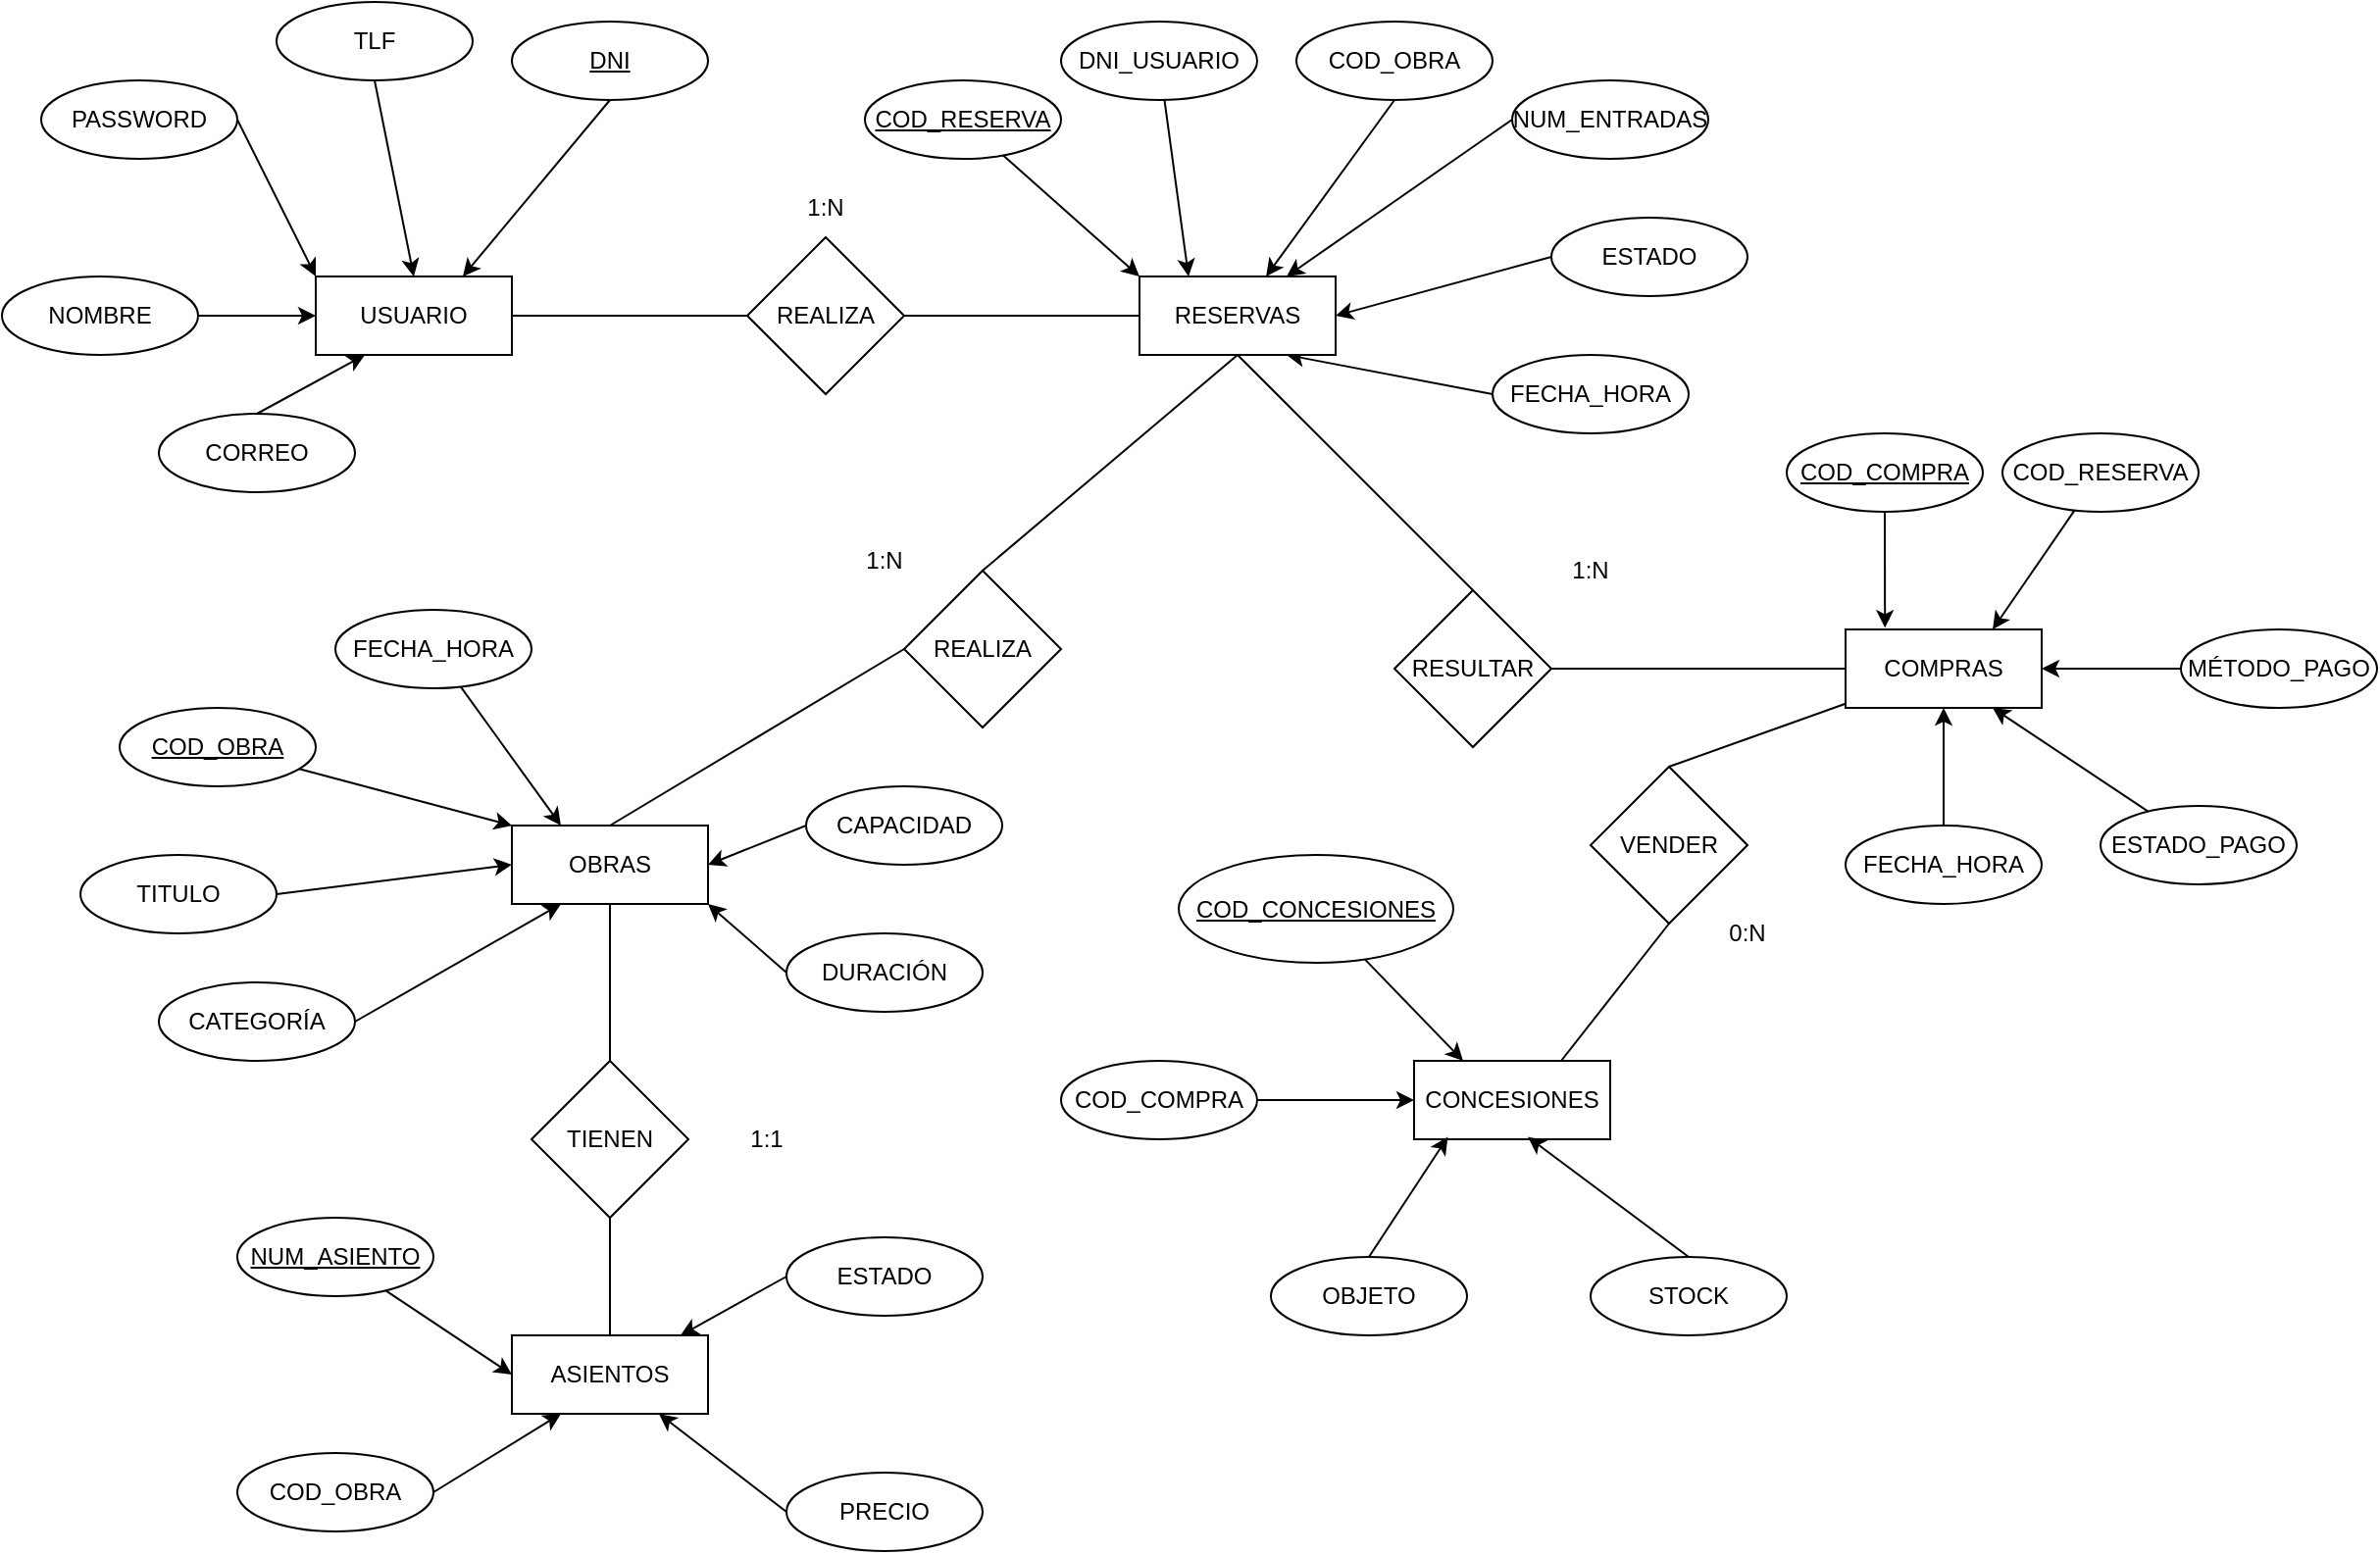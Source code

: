 <mxfile version="24.4.0" type="google">
  <diagram name="Página-1" id="Wnpem4A-5WOMkzMlm0Uo">
    <mxGraphModel grid="1" page="1" gridSize="10" guides="1" tooltips="1" connect="1" arrows="1" fold="1" pageScale="1" pageWidth="827" pageHeight="1169" math="0" shadow="0">
      <root>
        <mxCell id="0" />
        <mxCell id="1" parent="0" />
        <mxCell id="9pUjiVVseLX1cFpZq9NF-17" value="REALIZA" style="rhombus;whiteSpace=wrap;html=1;" vertex="1" parent="1">
          <mxGeometry x="460" y="220" width="80" height="80" as="geometry" />
        </mxCell>
        <mxCell id="9pUjiVVseLX1cFpZq9NF-18" value="RESULTAR" style="rhombus;whiteSpace=wrap;html=1;" vertex="1" parent="1">
          <mxGeometry x="790" y="400" width="80" height="80" as="geometry" />
        </mxCell>
        <mxCell id="9pUjiVVseLX1cFpZq9NF-19" value="" style="endArrow=none;html=1;rounded=0;exitX=1;exitY=0.5;exitDx=0;exitDy=0;entryX=0;entryY=0.5;entryDx=0;entryDy=0;" edge="1" parent="1" target="9pUjiVVseLX1cFpZq9NF-17">
          <mxGeometry width="50" height="50" relative="1" as="geometry">
            <mxPoint x="340" y="260" as="sourcePoint" />
            <mxPoint x="440" y="350" as="targetPoint" />
          </mxGeometry>
        </mxCell>
        <mxCell id="9pUjiVVseLX1cFpZq9NF-20" value="" style="endArrow=none;html=1;rounded=0;exitX=1;exitY=0.5;exitDx=0;exitDy=0;entryX=0;entryY=0.5;entryDx=0;entryDy=0;" edge="1" parent="1" source="9pUjiVVseLX1cFpZq9NF-17">
          <mxGeometry width="50" height="50" relative="1" as="geometry">
            <mxPoint x="350" y="270" as="sourcePoint" />
            <mxPoint x="660" y="260" as="targetPoint" />
          </mxGeometry>
        </mxCell>
        <mxCell id="9pUjiVVseLX1cFpZq9NF-21" value="1:N" style="text;html=1;align=center;verticalAlign=middle;whiteSpace=wrap;rounded=0;" vertex="1" parent="1">
          <mxGeometry x="470" y="190" width="60" height="30" as="geometry" />
        </mxCell>
        <mxCell id="9pUjiVVseLX1cFpZq9NF-27" value="REALIZA" style="rhombus;whiteSpace=wrap;html=1;" vertex="1" parent="1">
          <mxGeometry x="540" y="390" width="80" height="80" as="geometry" />
        </mxCell>
        <mxCell id="9pUjiVVseLX1cFpZq9NF-34" value="TIENEN" style="rhombus;whiteSpace=wrap;html=1;" vertex="1" parent="1">
          <mxGeometry x="350" y="640" width="80" height="80" as="geometry" />
        </mxCell>
        <mxCell id="Fvt3kWcg3fbHVp7QFjZm-14" style="rounded=0;orthogonalLoop=1;jettySize=auto;html=1;exitX=0;exitY=0.5;exitDx=0;exitDy=0;entryX=0.75;entryY=0;entryDx=0;entryDy=0;" edge="1" parent="1" source="9pUjiVVseLX1cFpZq9NF-42" target="9pUjiVVseLX1cFpZq9NF-68">
          <mxGeometry relative="1" as="geometry" />
        </mxCell>
        <mxCell id="9pUjiVVseLX1cFpZq9NF-42" value="NUM_ENTRADAS" style="ellipse;whiteSpace=wrap;html=1;align=center;" vertex="1" parent="1">
          <mxGeometry x="850" y="140" width="100" height="40" as="geometry" />
        </mxCell>
        <mxCell id="Fvt3kWcg3fbHVp7QFjZm-13" style="rounded=0;orthogonalLoop=1;jettySize=auto;html=1;exitX=0.5;exitY=1;exitDx=0;exitDy=0;" edge="1" parent="1" source="9pUjiVVseLX1cFpZq9NF-43" target="9pUjiVVseLX1cFpZq9NF-68">
          <mxGeometry relative="1" as="geometry" />
        </mxCell>
        <mxCell id="9pUjiVVseLX1cFpZq9NF-43" value="COD_OBRA" style="ellipse;whiteSpace=wrap;html=1;align=center;" vertex="1" parent="1">
          <mxGeometry x="740" y="110" width="100" height="40" as="geometry" />
        </mxCell>
        <mxCell id="Fvt3kWcg3fbHVp7QFjZm-12" style="rounded=0;orthogonalLoop=1;jettySize=auto;html=1;entryX=0.25;entryY=0;entryDx=0;entryDy=0;" edge="1" parent="1" source="9pUjiVVseLX1cFpZq9NF-44" target="9pUjiVVseLX1cFpZq9NF-68">
          <mxGeometry relative="1" as="geometry" />
        </mxCell>
        <mxCell id="9pUjiVVseLX1cFpZq9NF-44" value="DNI_USUARIO" style="ellipse;whiteSpace=wrap;html=1;align=center;" vertex="1" parent="1">
          <mxGeometry x="620" y="110" width="100" height="40" as="geometry" />
        </mxCell>
        <mxCell id="9pUjiVVseLX1cFpZq9NF-46" value="CORREO" style="ellipse;whiteSpace=wrap;html=1;align=center;" vertex="1" parent="1">
          <mxGeometry x="160" y="310" width="100" height="40" as="geometry" />
        </mxCell>
        <mxCell id="Fvt3kWcg3fbHVp7QFjZm-9" style="rounded=0;orthogonalLoop=1;jettySize=auto;html=1;exitX=1;exitY=0.5;exitDx=0;exitDy=0;entryX=0;entryY=0.5;entryDx=0;entryDy=0;" edge="1" parent="1" source="9pUjiVVseLX1cFpZq9NF-47" target="9pUjiVVseLX1cFpZq9NF-67">
          <mxGeometry relative="1" as="geometry" />
        </mxCell>
        <mxCell id="9pUjiVVseLX1cFpZq9NF-47" value="NOMBRE" style="ellipse;whiteSpace=wrap;html=1;align=center;" vertex="1" parent="1">
          <mxGeometry x="80" y="240" width="100" height="40" as="geometry" />
        </mxCell>
        <mxCell id="Fvt3kWcg3fbHVp7QFjZm-8" style="rounded=0;orthogonalLoop=1;jettySize=auto;html=1;exitX=1;exitY=0.5;exitDx=0;exitDy=0;entryX=0;entryY=0;entryDx=0;entryDy=0;" edge="1" parent="1" source="9pUjiVVseLX1cFpZq9NF-48" target="9pUjiVVseLX1cFpZq9NF-67">
          <mxGeometry relative="1" as="geometry" />
        </mxCell>
        <mxCell id="9pUjiVVseLX1cFpZq9NF-48" value="PASSWORD" style="ellipse;whiteSpace=wrap;html=1;align=center;" vertex="1" parent="1">
          <mxGeometry x="100" y="140" width="100" height="40" as="geometry" />
        </mxCell>
        <mxCell id="Fvt3kWcg3fbHVp7QFjZm-7" style="rounded=0;orthogonalLoop=1;jettySize=auto;html=1;exitX=0.5;exitY=1;exitDx=0;exitDy=0;entryX=0.5;entryY=0;entryDx=0;entryDy=0;" edge="1" parent="1" source="9pUjiVVseLX1cFpZq9NF-49" target="9pUjiVVseLX1cFpZq9NF-67">
          <mxGeometry relative="1" as="geometry" />
        </mxCell>
        <mxCell id="9pUjiVVseLX1cFpZq9NF-49" value="TLF" style="ellipse;whiteSpace=wrap;html=1;align=center;" vertex="1" parent="1">
          <mxGeometry x="220" y="100" width="100" height="40" as="geometry" />
        </mxCell>
        <mxCell id="Fvt3kWcg3fbHVp7QFjZm-22" style="rounded=0;orthogonalLoop=1;jettySize=auto;html=1;entryX=0.25;entryY=0;entryDx=0;entryDy=0;" edge="1" parent="1" source="9pUjiVVseLX1cFpZq9NF-52" target="9pUjiVVseLX1cFpZq9NF-70">
          <mxGeometry relative="1" as="geometry" />
        </mxCell>
        <mxCell id="9pUjiVVseLX1cFpZq9NF-52" value="FECHA_HORA" style="ellipse;whiteSpace=wrap;html=1;align=center;" vertex="1" parent="1">
          <mxGeometry x="250" y="410" width="100" height="40" as="geometry" />
        </mxCell>
        <mxCell id="Fvt3kWcg3fbHVp7QFjZm-44" style="rounded=0;orthogonalLoop=1;jettySize=auto;html=1;exitX=0.5;exitY=0;exitDx=0;exitDy=0;entryX=0.5;entryY=1;entryDx=0;entryDy=0;" edge="1" parent="1" source="9pUjiVVseLX1cFpZq9NF-53" target="9pUjiVVseLX1cFpZq9NF-69">
          <mxGeometry relative="1" as="geometry" />
        </mxCell>
        <mxCell id="9pUjiVVseLX1cFpZq9NF-53" value="FECHA_HORA" style="ellipse;whiteSpace=wrap;html=1;align=center;" vertex="1" parent="1">
          <mxGeometry x="1020" y="520" width="100" height="40" as="geometry" />
        </mxCell>
        <mxCell id="Fvt3kWcg3fbHVp7QFjZm-20" style="rounded=0;orthogonalLoop=1;jettySize=auto;html=1;entryX=0.75;entryY=1;entryDx=0;entryDy=0;" edge="1" parent="1" source="9pUjiVVseLX1cFpZq9NF-54" target="9pUjiVVseLX1cFpZq9NF-69">
          <mxGeometry relative="1" as="geometry" />
        </mxCell>
        <mxCell id="9pUjiVVseLX1cFpZq9NF-54" value="ESTADO_PAGO" style="ellipse;whiteSpace=wrap;html=1;align=center;" vertex="1" parent="1">
          <mxGeometry x="1150" y="510" width="100" height="40" as="geometry" />
        </mxCell>
        <mxCell id="Fvt3kWcg3fbHVp7QFjZm-19" style="rounded=0;orthogonalLoop=1;jettySize=auto;html=1;entryX=1;entryY=0.5;entryDx=0;entryDy=0;" edge="1" parent="1" source="9pUjiVVseLX1cFpZq9NF-55" target="9pUjiVVseLX1cFpZq9NF-69">
          <mxGeometry relative="1" as="geometry" />
        </mxCell>
        <mxCell id="9pUjiVVseLX1cFpZq9NF-55" value="MÉTODO_PAGO" style="ellipse;whiteSpace=wrap;html=1;align=center;" vertex="1" parent="1">
          <mxGeometry x="1191" y="420" width="100" height="40" as="geometry" />
        </mxCell>
        <mxCell id="Fvt3kWcg3fbHVp7QFjZm-18" style="rounded=0;orthogonalLoop=1;jettySize=auto;html=1;entryX=0.75;entryY=0;entryDx=0;entryDy=0;" edge="1" parent="1" source="9pUjiVVseLX1cFpZq9NF-56" target="9pUjiVVseLX1cFpZq9NF-69">
          <mxGeometry relative="1" as="geometry" />
        </mxCell>
        <mxCell id="9pUjiVVseLX1cFpZq9NF-56" value="COD_RESERVA" style="ellipse;whiteSpace=wrap;html=1;align=center;" vertex="1" parent="1">
          <mxGeometry x="1100" y="320" width="100" height="40" as="geometry" />
        </mxCell>
        <mxCell id="Fvt3kWcg3fbHVp7QFjZm-16" style="rounded=0;orthogonalLoop=1;jettySize=auto;html=1;exitX=0;exitY=0.5;exitDx=0;exitDy=0;entryX=0.75;entryY=1;entryDx=0;entryDy=0;" edge="1" parent="1" source="9pUjiVVseLX1cFpZq9NF-58" target="9pUjiVVseLX1cFpZq9NF-68">
          <mxGeometry relative="1" as="geometry" />
        </mxCell>
        <mxCell id="9pUjiVVseLX1cFpZq9NF-58" value="FECHA_HORA" style="ellipse;whiteSpace=wrap;html=1;align=center;" vertex="1" parent="1">
          <mxGeometry x="840" y="280" width="100" height="40" as="geometry" />
        </mxCell>
        <mxCell id="Fvt3kWcg3fbHVp7QFjZm-15" style="rounded=0;orthogonalLoop=1;jettySize=auto;html=1;exitX=0;exitY=0.5;exitDx=0;exitDy=0;entryX=1;entryY=0.5;entryDx=0;entryDy=0;" edge="1" parent="1" source="9pUjiVVseLX1cFpZq9NF-59" target="9pUjiVVseLX1cFpZq9NF-68">
          <mxGeometry relative="1" as="geometry" />
        </mxCell>
        <mxCell id="9pUjiVVseLX1cFpZq9NF-59" value="ESTADO" style="ellipse;whiteSpace=wrap;html=1;align=center;" vertex="1" parent="1">
          <mxGeometry x="870" y="210" width="100" height="40" as="geometry" />
        </mxCell>
        <mxCell id="Fvt3kWcg3fbHVp7QFjZm-27" style="rounded=0;orthogonalLoop=1;jettySize=auto;html=1;exitX=0;exitY=0.5;exitDx=0;exitDy=0;entryX=1;entryY=1;entryDx=0;entryDy=0;" edge="1" parent="1" source="9pUjiVVseLX1cFpZq9NF-62" target="9pUjiVVseLX1cFpZq9NF-70">
          <mxGeometry relative="1" as="geometry" />
        </mxCell>
        <mxCell id="9pUjiVVseLX1cFpZq9NF-62" value="DURACIÓN" style="ellipse;whiteSpace=wrap;html=1;align=center;" vertex="1" parent="1">
          <mxGeometry x="480" y="575" width="100" height="40" as="geometry" />
        </mxCell>
        <mxCell id="Fvt3kWcg3fbHVp7QFjZm-28" style="rounded=0;orthogonalLoop=1;jettySize=auto;html=1;exitX=0;exitY=0.5;exitDx=0;exitDy=0;entryX=1;entryY=0.5;entryDx=0;entryDy=0;" edge="1" parent="1" source="9pUjiVVseLX1cFpZq9NF-63" target="9pUjiVVseLX1cFpZq9NF-70">
          <mxGeometry relative="1" as="geometry" />
        </mxCell>
        <mxCell id="9pUjiVVseLX1cFpZq9NF-63" value="CAPACIDAD" style="ellipse;whiteSpace=wrap;html=1;align=center;" vertex="1" parent="1">
          <mxGeometry x="490" y="500" width="100" height="40" as="geometry" />
        </mxCell>
        <mxCell id="Fvt3kWcg3fbHVp7QFjZm-31" style="rounded=0;orthogonalLoop=1;jettySize=auto;html=1;exitX=0;exitY=0.5;exitDx=0;exitDy=0;entryX=0.75;entryY=1;entryDx=0;entryDy=0;" edge="1" parent="1" source="9pUjiVVseLX1cFpZq9NF-64" target="9pUjiVVseLX1cFpZq9NF-71">
          <mxGeometry relative="1" as="geometry" />
        </mxCell>
        <mxCell id="9pUjiVVseLX1cFpZq9NF-64" value="PRECIO" style="ellipse;whiteSpace=wrap;html=1;align=center;" vertex="1" parent="1">
          <mxGeometry x="480" y="850" width="100" height="40" as="geometry" />
        </mxCell>
        <mxCell id="Fvt3kWcg3fbHVp7QFjZm-26" style="rounded=0;orthogonalLoop=1;jettySize=auto;html=1;exitX=1;exitY=0.5;exitDx=0;exitDy=0;entryX=0.25;entryY=1;entryDx=0;entryDy=0;" edge="1" parent="1" source="9pUjiVVseLX1cFpZq9NF-65" target="9pUjiVVseLX1cFpZq9NF-70">
          <mxGeometry relative="1" as="geometry" />
        </mxCell>
        <mxCell id="9pUjiVVseLX1cFpZq9NF-65" value="CATEGORÍA" style="ellipse;whiteSpace=wrap;html=1;align=center;" vertex="1" parent="1">
          <mxGeometry x="160" y="600" width="100" height="40" as="geometry" />
        </mxCell>
        <mxCell id="Fvt3kWcg3fbHVp7QFjZm-24" style="rounded=0;orthogonalLoop=1;jettySize=auto;html=1;exitX=1;exitY=0.5;exitDx=0;exitDy=0;entryX=0;entryY=0.5;entryDx=0;entryDy=0;" edge="1" parent="1" source="9pUjiVVseLX1cFpZq9NF-66" target="9pUjiVVseLX1cFpZq9NF-70">
          <mxGeometry relative="1" as="geometry" />
        </mxCell>
        <mxCell id="9pUjiVVseLX1cFpZq9NF-66" value="TITULO" style="ellipse;whiteSpace=wrap;html=1;align=center;" vertex="1" parent="1">
          <mxGeometry x="120" y="535" width="100" height="40" as="geometry" />
        </mxCell>
        <mxCell id="9pUjiVVseLX1cFpZq9NF-67" value="USUARIO" style="whiteSpace=wrap;html=1;align=center;" vertex="1" parent="1">
          <mxGeometry x="240" y="240" width="100" height="40" as="geometry" />
        </mxCell>
        <mxCell id="9pUjiVVseLX1cFpZq9NF-68" value="RESERVAS" style="whiteSpace=wrap;html=1;align=center;" vertex="1" parent="1">
          <mxGeometry x="660" y="240" width="100" height="40" as="geometry" />
        </mxCell>
        <mxCell id="9pUjiVVseLX1cFpZq9NF-69" value="COMPRAS&lt;span style=&quot;color: rgba(0, 0, 0, 0); font-family: monospace; font-size: 0px; text-align: start; text-wrap: nowrap;&quot;&gt;%3CmxGraphModel%3E%3Croot%3E%3CmxCell%20id%3D%220%22%2F%3E%3CmxCell%20id%3D%221%22%20parent%3D%220%22%2F%3E%3CmxCell%20id%3D%222%22%20value%3D%22USUARIO%22%20style%3D%22whiteSpace%3Dwrap%3Bhtml%3D1%3Balign%3Dcenter%3B%22%20vertex%3D%221%22%20parent%3D%221%22%3E%3CmxGeometry%20x%3D%22240%22%20y%3D%22240%22%20width%3D%22100%22%20height%3D%2240%22%20as%3D%22geometry%22%2F%3E%3C%2FmxCell%3E%3C%2Froot%3E%3C%2FmxGraphModel%3E&lt;/span&gt;" style="whiteSpace=wrap;html=1;align=center;" vertex="1" parent="1">
          <mxGeometry x="1020" y="420" width="100" height="40" as="geometry" />
        </mxCell>
        <mxCell id="9pUjiVVseLX1cFpZq9NF-70" value="OBRAS" style="whiteSpace=wrap;html=1;align=center;" vertex="1" parent="1">
          <mxGeometry x="340" y="520" width="100" height="40" as="geometry" />
        </mxCell>
        <mxCell id="9pUjiVVseLX1cFpZq9NF-71" value="ASIENTOS" style="whiteSpace=wrap;html=1;align=center;" vertex="1" parent="1">
          <mxGeometry x="340" y="780" width="100" height="40" as="geometry" />
        </mxCell>
        <mxCell id="Fvt3kWcg3fbHVp7QFjZm-32" style="rounded=0;orthogonalLoop=1;jettySize=auto;html=1;exitX=0;exitY=0.5;exitDx=0;exitDy=0;" edge="1" parent="1" source="9pUjiVVseLX1cFpZq9NF-74" target="9pUjiVVseLX1cFpZq9NF-71">
          <mxGeometry relative="1" as="geometry" />
        </mxCell>
        <mxCell id="9pUjiVVseLX1cFpZq9NF-74" value="ESTADO" style="ellipse;whiteSpace=wrap;html=1;align=center;" vertex="1" parent="1">
          <mxGeometry x="480" y="730" width="100" height="40" as="geometry" />
        </mxCell>
        <mxCell id="Fvt3kWcg3fbHVp7QFjZm-30" style="rounded=0;orthogonalLoop=1;jettySize=auto;html=1;exitX=1;exitY=0.5;exitDx=0;exitDy=0;entryX=0.25;entryY=1;entryDx=0;entryDy=0;" edge="1" parent="1" source="9pUjiVVseLX1cFpZq9NF-75" target="9pUjiVVseLX1cFpZq9NF-71">
          <mxGeometry relative="1" as="geometry" />
        </mxCell>
        <mxCell id="9pUjiVVseLX1cFpZq9NF-75" value="COD_OBRA" style="ellipse;whiteSpace=wrap;html=1;align=center;" vertex="1" parent="1">
          <mxGeometry x="200" y="840" width="100" height="40" as="geometry" />
        </mxCell>
        <mxCell id="Fvt3kWcg3fbHVp7QFjZm-29" style="rounded=0;orthogonalLoop=1;jettySize=auto;html=1;entryX=0;entryY=0.5;entryDx=0;entryDy=0;" edge="1" parent="1" source="Fvt3kWcg3fbHVp7QFjZm-1" target="9pUjiVVseLX1cFpZq9NF-71">
          <mxGeometry relative="1" as="geometry" />
        </mxCell>
        <mxCell id="Fvt3kWcg3fbHVp7QFjZm-1" value="NUM_ASIENTO" style="ellipse;whiteSpace=wrap;html=1;align=center;fontStyle=4;" vertex="1" parent="1">
          <mxGeometry x="200" y="720" width="100" height="40" as="geometry" />
        </mxCell>
        <mxCell id="Fvt3kWcg3fbHVp7QFjZm-23" style="rounded=0;orthogonalLoop=1;jettySize=auto;html=1;entryX=0;entryY=0;entryDx=0;entryDy=0;" edge="1" parent="1" source="Fvt3kWcg3fbHVp7QFjZm-2" target="9pUjiVVseLX1cFpZq9NF-70">
          <mxGeometry relative="1" as="geometry" />
        </mxCell>
        <mxCell id="Fvt3kWcg3fbHVp7QFjZm-2" value="COD_OBRA" style="ellipse;whiteSpace=wrap;html=1;align=center;fontStyle=4;" vertex="1" parent="1">
          <mxGeometry x="140" y="460" width="100" height="40" as="geometry" />
        </mxCell>
        <mxCell id="Fvt3kWcg3fbHVp7QFjZm-17" style="rounded=0;orthogonalLoop=1;jettySize=auto;html=1;entryX=0.201;entryY=-0.021;entryDx=0;entryDy=0;entryPerimeter=0;" edge="1" parent="1" source="Fvt3kWcg3fbHVp7QFjZm-3" target="9pUjiVVseLX1cFpZq9NF-69">
          <mxGeometry relative="1" as="geometry" />
        </mxCell>
        <mxCell id="Fvt3kWcg3fbHVp7QFjZm-3" value="COD_COMPRA" style="ellipse;whiteSpace=wrap;html=1;align=center;fontStyle=4;" vertex="1" parent="1">
          <mxGeometry x="990" y="320" width="100" height="40" as="geometry" />
        </mxCell>
        <mxCell id="Fvt3kWcg3fbHVp7QFjZm-11" style="rounded=0;orthogonalLoop=1;jettySize=auto;html=1;entryX=0;entryY=0;entryDx=0;entryDy=0;" edge="1" parent="1" source="Fvt3kWcg3fbHVp7QFjZm-4" target="9pUjiVVseLX1cFpZq9NF-68">
          <mxGeometry relative="1" as="geometry" />
        </mxCell>
        <mxCell id="Fvt3kWcg3fbHVp7QFjZm-4" value="COD_RESERVA" style="ellipse;whiteSpace=wrap;html=1;align=center;fontStyle=4;" vertex="1" parent="1">
          <mxGeometry x="520" y="140" width="100" height="40" as="geometry" />
        </mxCell>
        <mxCell id="Fvt3kWcg3fbHVp7QFjZm-6" style="rounded=0;orthogonalLoop=1;jettySize=auto;html=1;exitX=0.5;exitY=1;exitDx=0;exitDy=0;entryX=0.75;entryY=0;entryDx=0;entryDy=0;" edge="1" parent="1" source="Fvt3kWcg3fbHVp7QFjZm-5" target="9pUjiVVseLX1cFpZq9NF-67">
          <mxGeometry relative="1" as="geometry" />
        </mxCell>
        <mxCell id="Fvt3kWcg3fbHVp7QFjZm-5" value="DNI" style="ellipse;whiteSpace=wrap;html=1;align=center;fontStyle=4;" vertex="1" parent="1">
          <mxGeometry x="340" y="110" width="100" height="40" as="geometry" />
        </mxCell>
        <mxCell id="Fvt3kWcg3fbHVp7QFjZm-10" style="rounded=0;orthogonalLoop=1;jettySize=auto;html=1;exitX=0.5;exitY=0;exitDx=0;exitDy=0;entryX=0.25;entryY=1;entryDx=0;entryDy=0;" edge="1" parent="1" source="9pUjiVVseLX1cFpZq9NF-46" target="9pUjiVVseLX1cFpZq9NF-67">
          <mxGeometry relative="1" as="geometry" />
        </mxCell>
        <mxCell id="Fvt3kWcg3fbHVp7QFjZm-33" value="" style="endArrow=none;html=1;rounded=0;entryX=0.5;entryY=1;entryDx=0;entryDy=0;exitX=0.5;exitY=0;exitDx=0;exitDy=0;" edge="1" parent="1" source="9pUjiVVseLX1cFpZq9NF-27" target="9pUjiVVseLX1cFpZq9NF-68">
          <mxGeometry width="50" height="50" relative="1" as="geometry">
            <mxPoint x="800" y="440" as="sourcePoint" />
            <mxPoint x="850" y="390" as="targetPoint" />
          </mxGeometry>
        </mxCell>
        <mxCell id="Fvt3kWcg3fbHVp7QFjZm-34" value="" style="endArrow=none;html=1;rounded=0;entryX=0.5;entryY=1;entryDx=0;entryDy=0;exitX=0.5;exitY=0;exitDx=0;exitDy=0;" edge="1" parent="1" source="9pUjiVVseLX1cFpZq9NF-18" target="9pUjiVVseLX1cFpZq9NF-68">
          <mxGeometry width="50" height="50" relative="1" as="geometry">
            <mxPoint x="610" y="430" as="sourcePoint" />
            <mxPoint x="720" y="290" as="targetPoint" />
          </mxGeometry>
        </mxCell>
        <mxCell id="Fvt3kWcg3fbHVp7QFjZm-35" value="" style="endArrow=none;html=1;rounded=0;entryX=1;entryY=0.5;entryDx=0;entryDy=0;exitX=0;exitY=0.5;exitDx=0;exitDy=0;" edge="1" parent="1" source="9pUjiVVseLX1cFpZq9NF-69" target="9pUjiVVseLX1cFpZq9NF-18">
          <mxGeometry width="50" height="50" relative="1" as="geometry">
            <mxPoint x="770" y="430" as="sourcePoint" />
            <mxPoint x="720" y="290" as="targetPoint" />
          </mxGeometry>
        </mxCell>
        <mxCell id="Fvt3kWcg3fbHVp7QFjZm-36" value="" style="endArrow=none;html=1;rounded=0;entryX=0;entryY=0.5;entryDx=0;entryDy=0;exitX=0.5;exitY=0;exitDx=0;exitDy=0;" edge="1" parent="1" source="9pUjiVVseLX1cFpZq9NF-70" target="9pUjiVVseLX1cFpZq9NF-27">
          <mxGeometry width="50" height="50" relative="1" as="geometry">
            <mxPoint x="610" y="430" as="sourcePoint" />
            <mxPoint x="720" y="290" as="targetPoint" />
          </mxGeometry>
        </mxCell>
        <mxCell id="Fvt3kWcg3fbHVp7QFjZm-37" value="" style="endArrow=none;html=1;rounded=0;entryX=0.5;entryY=1;entryDx=0;entryDy=0;exitX=0.5;exitY=0;exitDx=0;exitDy=0;" edge="1" parent="1" source="9pUjiVVseLX1cFpZq9NF-34" target="9pUjiVVseLX1cFpZq9NF-70">
          <mxGeometry width="50" height="50" relative="1" as="geometry">
            <mxPoint x="380" y="580" as="sourcePoint" />
            <mxPoint x="570" y="470" as="targetPoint" />
          </mxGeometry>
        </mxCell>
        <mxCell id="Fvt3kWcg3fbHVp7QFjZm-38" value="" style="endArrow=none;html=1;rounded=0;entryX=0.5;entryY=1;entryDx=0;entryDy=0;exitX=0.5;exitY=0;exitDx=0;exitDy=0;" edge="1" parent="1" source="9pUjiVVseLX1cFpZq9NF-71" target="9pUjiVVseLX1cFpZq9NF-34">
          <mxGeometry width="50" height="50" relative="1" as="geometry">
            <mxPoint x="370" y="760" as="sourcePoint" />
            <mxPoint x="380" y="620" as="targetPoint" />
          </mxGeometry>
        </mxCell>
        <mxCell id="Fvt3kWcg3fbHVp7QFjZm-39" value="1:N" style="text;html=1;align=center;verticalAlign=middle;whiteSpace=wrap;rounded=0;" vertex="1" parent="1">
          <mxGeometry x="860" y="375" width="60" height="30" as="geometry" />
        </mxCell>
        <mxCell id="Fvt3kWcg3fbHVp7QFjZm-40" value="1:N" style="text;html=1;align=center;verticalAlign=middle;whiteSpace=wrap;rounded=0;rotation=0;" vertex="1" parent="1">
          <mxGeometry x="500" y="370" width="60" height="30" as="geometry" />
        </mxCell>
        <mxCell id="Fvt3kWcg3fbHVp7QFjZm-41" value="1:1" style="text;html=1;align=center;verticalAlign=middle;whiteSpace=wrap;rounded=0;" vertex="1" parent="1">
          <mxGeometry x="440" y="665" width="60" height="30" as="geometry" />
        </mxCell>
        <mxCell id="pQn9TfJv-VvldhHZo2BC-1" value="CONCESIONES" style="whiteSpace=wrap;html=1;align=center;" vertex="1" parent="1">
          <mxGeometry x="800" y="640" width="100" height="40" as="geometry" />
        </mxCell>
        <mxCell id="pQn9TfJv-VvldhHZo2BC-6" style="rounded=0;orthogonalLoop=1;jettySize=auto;html=1;entryX=0.25;entryY=0;entryDx=0;entryDy=0;" edge="1" parent="1" source="pQn9TfJv-VvldhHZo2BC-2" target="pQn9TfJv-VvldhHZo2BC-1">
          <mxGeometry relative="1" as="geometry" />
        </mxCell>
        <mxCell id="pQn9TfJv-VvldhHZo2BC-2" value="COD_CONCESIONES" style="ellipse;whiteSpace=wrap;html=1;align=center;fontStyle=4;" vertex="1" parent="1">
          <mxGeometry x="680" y="535" width="140" height="55" as="geometry" />
        </mxCell>
        <mxCell id="pQn9TfJv-VvldhHZo2BC-7" style="rounded=0;orthogonalLoop=1;jettySize=auto;html=1;entryX=0;entryY=0.5;entryDx=0;entryDy=0;exitX=1;exitY=0.5;exitDx=0;exitDy=0;" edge="1" parent="1" source="pQn9TfJv-VvldhHZo2BC-19" target="pQn9TfJv-VvldhHZo2BC-1">
          <mxGeometry relative="1" as="geometry">
            <mxPoint x="720" y="660" as="sourcePoint" />
          </mxGeometry>
        </mxCell>
        <mxCell id="pQn9TfJv-VvldhHZo2BC-8" style="rounded=0;orthogonalLoop=1;jettySize=auto;html=1;entryX=0.172;entryY=0.97;entryDx=0;entryDy=0;entryPerimeter=0;exitX=0.5;exitY=0;exitDx=0;exitDy=0;" edge="1" parent="1" source="pQn9TfJv-VvldhHZo2BC-18" target="pQn9TfJv-VvldhHZo2BC-1">
          <mxGeometry relative="1" as="geometry">
            <mxPoint x="782.798" y="730.666" as="sourcePoint" />
          </mxGeometry>
        </mxCell>
        <mxCell id="pQn9TfJv-VvldhHZo2BC-9" style="rounded=0;orthogonalLoop=1;jettySize=auto;html=1;entryX=0.58;entryY=0.97;entryDx=0;entryDy=0;entryPerimeter=0;exitX=0.5;exitY=0;exitDx=0;exitDy=0;" edge="1" parent="1" source="pQn9TfJv-VvldhHZo2BC-17" target="pQn9TfJv-VvldhHZo2BC-1">
          <mxGeometry relative="1" as="geometry">
            <mxPoint x="935.088" y="732.659" as="sourcePoint" />
          </mxGeometry>
        </mxCell>
        <mxCell id="pQn9TfJv-VvldhHZo2BC-10" value="VENDER" style="rhombus;whiteSpace=wrap;html=1;" vertex="1" parent="1">
          <mxGeometry x="890" y="490" width="80" height="80" as="geometry" />
        </mxCell>
        <mxCell id="pQn9TfJv-VvldhHZo2BC-14" value="" style="endArrow=none;html=1;rounded=0;entryX=0.5;entryY=1;entryDx=0;entryDy=0;exitX=0.75;exitY=0;exitDx=0;exitDy=0;" edge="1" parent="1" source="pQn9TfJv-VvldhHZo2BC-1" target="pQn9TfJv-VvldhHZo2BC-10">
          <mxGeometry width="50" height="50" relative="1" as="geometry">
            <mxPoint x="840" y="410" as="sourcePoint" />
            <mxPoint x="720" y="290" as="targetPoint" />
          </mxGeometry>
        </mxCell>
        <mxCell id="pQn9TfJv-VvldhHZo2BC-15" value="" style="endArrow=none;html=1;rounded=0;entryX=0.5;entryY=0;entryDx=0;entryDy=0;" edge="1" parent="1" source="9pUjiVVseLX1cFpZq9NF-69" target="pQn9TfJv-VvldhHZo2BC-10">
          <mxGeometry width="50" height="50" relative="1" as="geometry">
            <mxPoint x="850" y="420" as="sourcePoint" />
            <mxPoint x="730" y="300" as="targetPoint" />
          </mxGeometry>
        </mxCell>
        <mxCell id="pQn9TfJv-VvldhHZo2BC-16" value="0:N" style="text;html=1;align=center;verticalAlign=middle;whiteSpace=wrap;rounded=0;" vertex="1" parent="1">
          <mxGeometry x="940" y="560" width="60" height="30" as="geometry" />
        </mxCell>
        <mxCell id="pQn9TfJv-VvldhHZo2BC-17" value="STOCK" style="ellipse;whiteSpace=wrap;html=1;align=center;" vertex="1" parent="1">
          <mxGeometry x="890" y="740" width="100" height="40" as="geometry" />
        </mxCell>
        <mxCell id="pQn9TfJv-VvldhHZo2BC-18" value="OBJETO" style="ellipse;whiteSpace=wrap;html=1;align=center;" vertex="1" parent="1">
          <mxGeometry x="727" y="740" width="100" height="40" as="geometry" />
        </mxCell>
        <mxCell id="pQn9TfJv-VvldhHZo2BC-19" value="COD_COMPRA" style="ellipse;whiteSpace=wrap;html=1;align=center;" vertex="1" parent="1">
          <mxGeometry x="620" y="640" width="100" height="40" as="geometry" />
        </mxCell>
      </root>
    </mxGraphModel>
  </diagram>
</mxfile>
